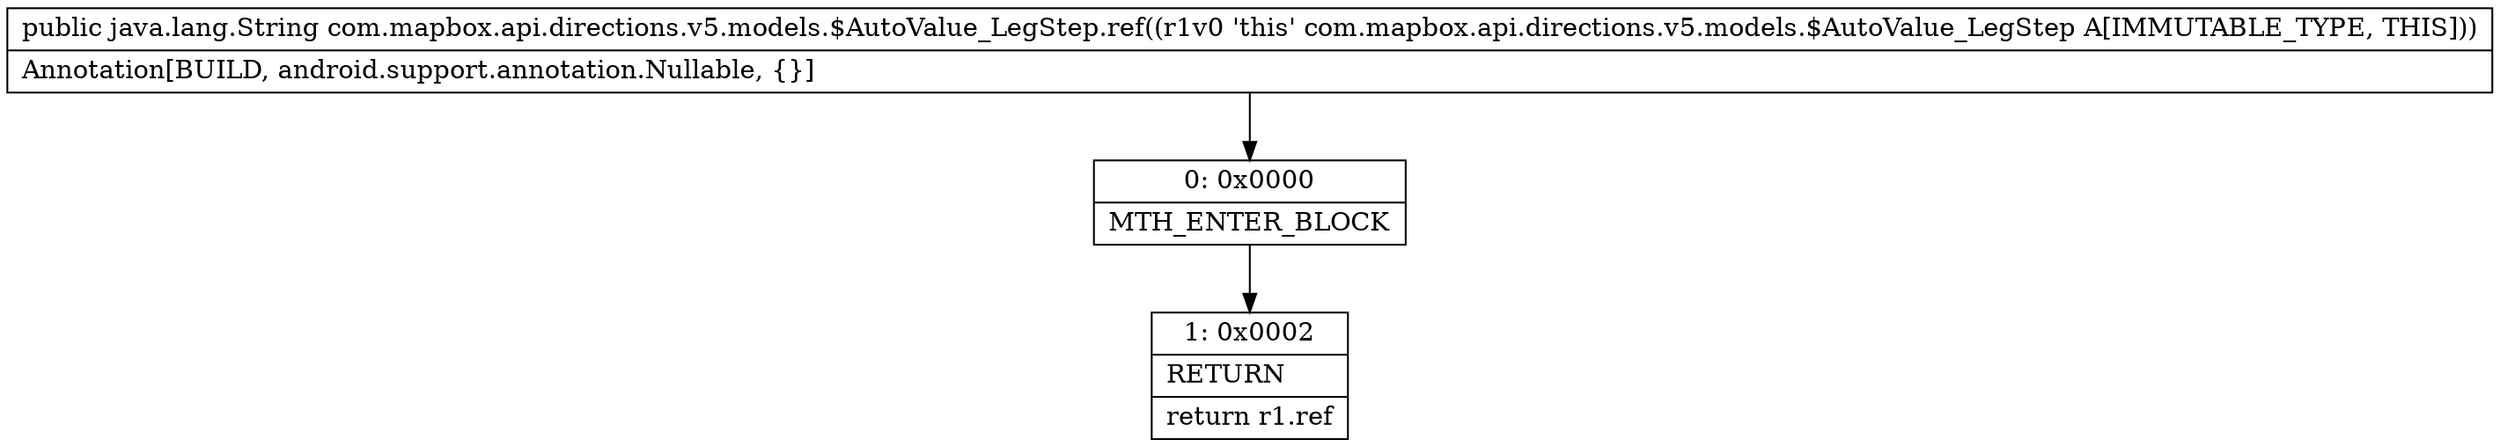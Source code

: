 digraph "CFG forcom.mapbox.api.directions.v5.models.$AutoValue_LegStep.ref()Ljava\/lang\/String;" {
Node_0 [shape=record,label="{0\:\ 0x0000|MTH_ENTER_BLOCK\l}"];
Node_1 [shape=record,label="{1\:\ 0x0002|RETURN\l|return r1.ref\l}"];
MethodNode[shape=record,label="{public java.lang.String com.mapbox.api.directions.v5.models.$AutoValue_LegStep.ref((r1v0 'this' com.mapbox.api.directions.v5.models.$AutoValue_LegStep A[IMMUTABLE_TYPE, THIS]))  | Annotation[BUILD, android.support.annotation.Nullable, \{\}]\l}"];
MethodNode -> Node_0;
Node_0 -> Node_1;
}

